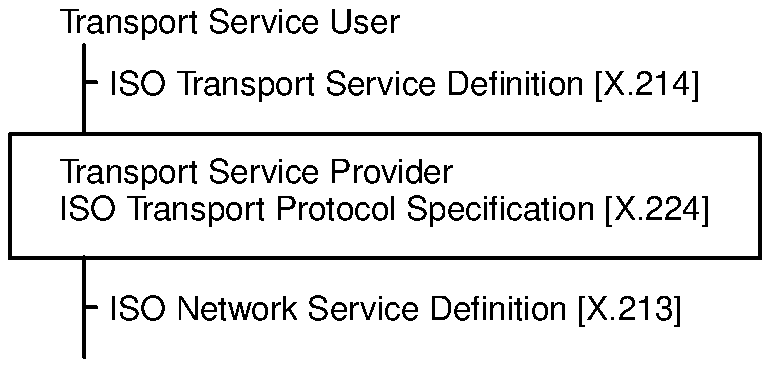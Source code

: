 .PS
.ps 11
line from 1.250,9.688 to 1.250,9.250 thickness 1
line from 1.250,8.625 to 1.250,8.125 thickness 1
line from 1.250,9.500 to 1.312,9.500 thickness 1
line from 1.250,8.375 to 1.312,8.375 thickness 1
box with .sw at (0.88,8.62) width 3.75 height 0.62 thickness 1
.ps
.ps 12
.ft
.ft H
"Transport Service Provider" at 1.125,9.033 ljust
.ft 
.ps 
.ps
.ps 12
.ft
.ft H
"ISO Transport Protocol Specification [X.224]" at 1.125,8.846 ljust
.ft 
.ps 
.ps
.ps 12
.ft
.ft H
"ISO Network Service Definition [X.213]" at 1.375,8.346 ljust
.ft 
.ps 
.ps
.ps 12
.ft
.ft H
"ISO Transport Service Definition [X.214]" at 1.375,9.471 ljust
.ft 
.ps 
.ps
.ps 12
.ft
.ft H
"Transport Service User" at 1.125,9.783 ljust
.ft 
.ps 
.PE
